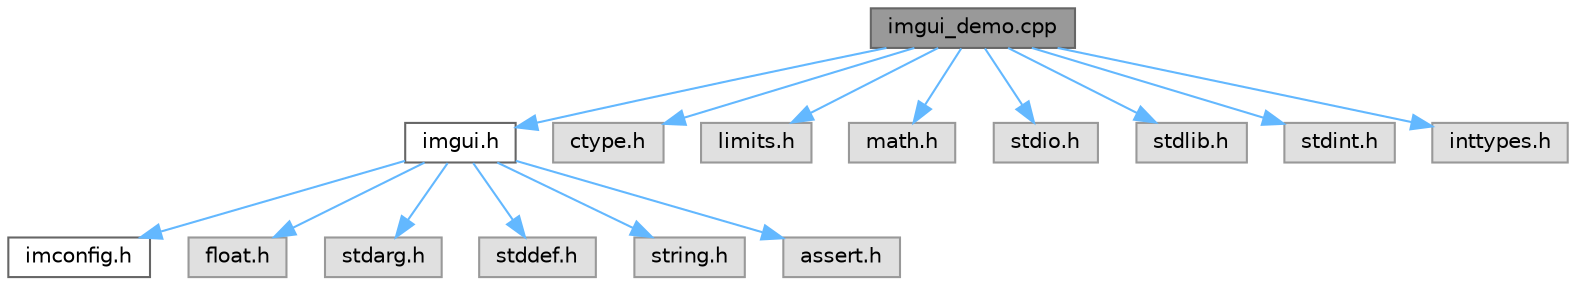 digraph "imgui_demo.cpp"
{
 // LATEX_PDF_SIZE
  bgcolor="transparent";
  edge [fontname=Helvetica,fontsize=10,labelfontname=Helvetica,labelfontsize=10];
  node [fontname=Helvetica,fontsize=10,shape=box,height=0.2,width=0.4];
  Node1 [id="Node000001",label="imgui_demo.cpp",height=0.2,width=0.4,color="gray40", fillcolor="grey60", style="filled", fontcolor="black",tooltip=" "];
  Node1 -> Node2 [id="edge15_Node000001_Node000002",color="steelblue1",style="solid",tooltip=" "];
  Node2 [id="Node000002",label="imgui.h",height=0.2,width=0.4,color="grey40", fillcolor="white", style="filled",URL="$imgui_8h.html",tooltip=" "];
  Node2 -> Node3 [id="edge16_Node000002_Node000003",color="steelblue1",style="solid",tooltip=" "];
  Node3 [id="Node000003",label="imconfig.h",height=0.2,width=0.4,color="grey40", fillcolor="white", style="filled",URL="$imconfig_8h.html",tooltip=" "];
  Node2 -> Node4 [id="edge17_Node000002_Node000004",color="steelblue1",style="solid",tooltip=" "];
  Node4 [id="Node000004",label="float.h",height=0.2,width=0.4,color="grey60", fillcolor="#E0E0E0", style="filled",tooltip=" "];
  Node2 -> Node5 [id="edge18_Node000002_Node000005",color="steelblue1",style="solid",tooltip=" "];
  Node5 [id="Node000005",label="stdarg.h",height=0.2,width=0.4,color="grey60", fillcolor="#E0E0E0", style="filled",tooltip=" "];
  Node2 -> Node6 [id="edge19_Node000002_Node000006",color="steelblue1",style="solid",tooltip=" "];
  Node6 [id="Node000006",label="stddef.h",height=0.2,width=0.4,color="grey60", fillcolor="#E0E0E0", style="filled",tooltip=" "];
  Node2 -> Node7 [id="edge20_Node000002_Node000007",color="steelblue1",style="solid",tooltip=" "];
  Node7 [id="Node000007",label="string.h",height=0.2,width=0.4,color="grey60", fillcolor="#E0E0E0", style="filled",tooltip=" "];
  Node2 -> Node8 [id="edge21_Node000002_Node000008",color="steelblue1",style="solid",tooltip=" "];
  Node8 [id="Node000008",label="assert.h",height=0.2,width=0.4,color="grey60", fillcolor="#E0E0E0", style="filled",tooltip=" "];
  Node1 -> Node9 [id="edge22_Node000001_Node000009",color="steelblue1",style="solid",tooltip=" "];
  Node9 [id="Node000009",label="ctype.h",height=0.2,width=0.4,color="grey60", fillcolor="#E0E0E0", style="filled",tooltip=" "];
  Node1 -> Node10 [id="edge23_Node000001_Node000010",color="steelblue1",style="solid",tooltip=" "];
  Node10 [id="Node000010",label="limits.h",height=0.2,width=0.4,color="grey60", fillcolor="#E0E0E0", style="filled",tooltip=" "];
  Node1 -> Node11 [id="edge24_Node000001_Node000011",color="steelblue1",style="solid",tooltip=" "];
  Node11 [id="Node000011",label="math.h",height=0.2,width=0.4,color="grey60", fillcolor="#E0E0E0", style="filled",tooltip=" "];
  Node1 -> Node12 [id="edge25_Node000001_Node000012",color="steelblue1",style="solid",tooltip=" "];
  Node12 [id="Node000012",label="stdio.h",height=0.2,width=0.4,color="grey60", fillcolor="#E0E0E0", style="filled",tooltip=" "];
  Node1 -> Node13 [id="edge26_Node000001_Node000013",color="steelblue1",style="solid",tooltip=" "];
  Node13 [id="Node000013",label="stdlib.h",height=0.2,width=0.4,color="grey60", fillcolor="#E0E0E0", style="filled",tooltip=" "];
  Node1 -> Node14 [id="edge27_Node000001_Node000014",color="steelblue1",style="solid",tooltip=" "];
  Node14 [id="Node000014",label="stdint.h",height=0.2,width=0.4,color="grey60", fillcolor="#E0E0E0", style="filled",tooltip=" "];
  Node1 -> Node15 [id="edge28_Node000001_Node000015",color="steelblue1",style="solid",tooltip=" "];
  Node15 [id="Node000015",label="inttypes.h",height=0.2,width=0.4,color="grey60", fillcolor="#E0E0E0", style="filled",tooltip=" "];
}
